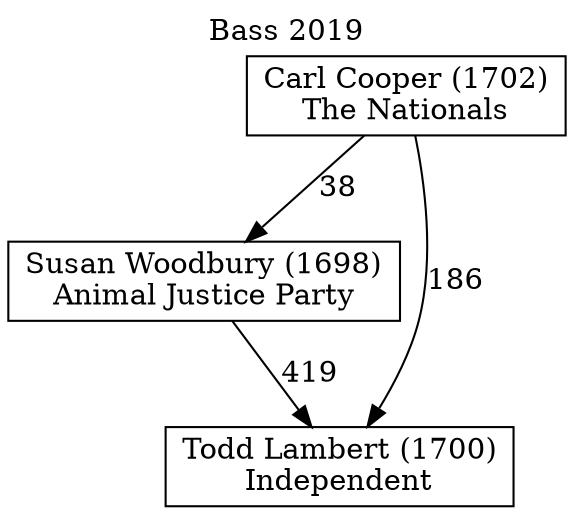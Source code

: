 // House preference flow
digraph "Todd Lambert (1700)_Bass_2019" {
	graph [label="Bass 2019" labelloc=t mclimit=10]
	node [shape=box]
	"Carl Cooper (1702)" [label="Carl Cooper (1702)
The Nationals"]
	"Susan Woodbury (1698)" [label="Susan Woodbury (1698)
Animal Justice Party"]
	"Todd Lambert (1700)" [label="Todd Lambert (1700)
Independent"]
	"Carl Cooper (1702)" -> "Susan Woodbury (1698)" [label=38]
	"Carl Cooper (1702)" -> "Todd Lambert (1700)" [label=186]
	"Susan Woodbury (1698)" -> "Todd Lambert (1700)" [label=419]
}
